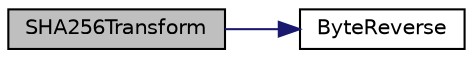 digraph "SHA256Transform"
{
  edge [fontname="Helvetica",fontsize="10",labelfontname="Helvetica",labelfontsize="10"];
  node [fontname="Helvetica",fontsize="10",shape=record];
  rankdir="LR";
  Node974 [label="SHA256Transform",height=0.2,width=0.4,color="black", fillcolor="grey75", style="filled", fontcolor="black"];
  Node974 -> Node975 [color="midnightblue",fontsize="10",style="solid",fontname="Helvetica"];
  Node975 [label="ByteReverse",height=0.2,width=0.4,color="black", fillcolor="white", style="filled",URL="$d8/d3c/util_8h.html#a62bb21d0cc35fb9408d09dc385fe484f"];
}
